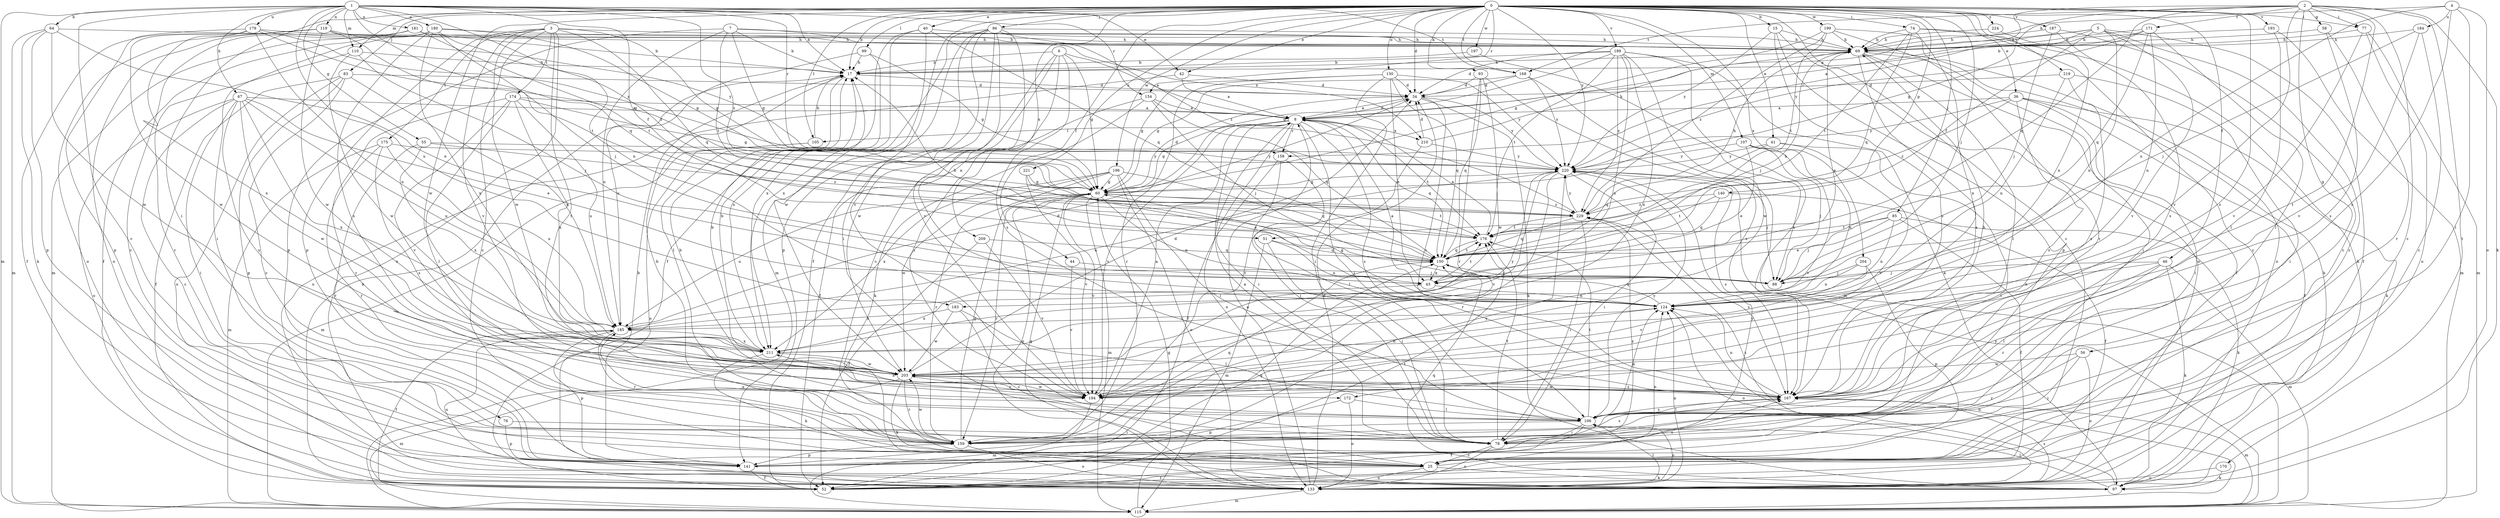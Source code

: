 strict digraph  {
0;
1;
2;
3;
4;
5;
6;
7;
8;
15;
17;
25;
34;
36;
40;
41;
42;
43;
44;
46;
51;
52;
55;
56;
58;
60;
64;
67;
69;
74;
76;
77;
78;
83;
85;
86;
88;
93;
97;
99;
105;
106;
107;
110;
115;
119;
124;
130;
133;
140;
141;
150;
154;
158;
159;
167;
168;
170;
171;
172;
174;
175;
176;
179;
180;
181;
183;
184;
185;
187;
189;
193;
194;
196;
197;
199;
203;
204;
209;
210;
211;
219;
220;
221;
224;
229;
0 -> 15  [label=b];
0 -> 17  [label=b];
0 -> 25  [label=c];
0 -> 34  [label=d];
0 -> 36  [label=e];
0 -> 40  [label=e];
0 -> 41  [label=e];
0 -> 42  [label=e];
0 -> 44  [label=f];
0 -> 46  [label=f];
0 -> 74  [label=i];
0 -> 76  [label=i];
0 -> 77  [label=i];
0 -> 83  [label=j];
0 -> 85  [label=j];
0 -> 86  [label=j];
0 -> 88  [label=j];
0 -> 93  [label=k];
0 -> 99  [label=l];
0 -> 105  [label=l];
0 -> 107  [label=m];
0 -> 110  [label=m];
0 -> 130  [label=o];
0 -> 140  [label=p];
0 -> 154  [label=r];
0 -> 167  [label=s];
0 -> 168  [label=t];
0 -> 187  [label=v];
0 -> 189  [label=v];
0 -> 193  [label=v];
0 -> 194  [label=v];
0 -> 196  [label=w];
0 -> 197  [label=w];
0 -> 199  [label=w];
0 -> 203  [label=w];
0 -> 204  [label=x];
0 -> 209  [label=x];
0 -> 219  [label=y];
0 -> 220  [label=y];
0 -> 221  [label=z];
0 -> 224  [label=z];
1 -> 17  [label=b];
1 -> 25  [label=c];
1 -> 42  [label=e];
1 -> 51  [label=f];
1 -> 55  [label=g];
1 -> 64  [label=h];
1 -> 67  [label=h];
1 -> 110  [label=m];
1 -> 115  [label=m];
1 -> 119  [label=n];
1 -> 124  [label=n];
1 -> 150  [label=q];
1 -> 154  [label=r];
1 -> 158  [label=r];
1 -> 168  [label=t];
1 -> 179  [label=u];
1 -> 180  [label=u];
1 -> 181  [label=u];
1 -> 183  [label=u];
1 -> 229  [label=z];
2 -> 8  [label=a];
2 -> 25  [label=c];
2 -> 56  [label=g];
2 -> 58  [label=g];
2 -> 60  [label=g];
2 -> 77  [label=i];
2 -> 97  [label=k];
2 -> 150  [label=q];
2 -> 168  [label=t];
2 -> 170  [label=t];
2 -> 171  [label=t];
2 -> 172  [label=t];
2 -> 194  [label=v];
3 -> 25  [label=c];
3 -> 60  [label=g];
3 -> 69  [label=h];
3 -> 133  [label=o];
3 -> 141  [label=p];
3 -> 150  [label=q];
3 -> 172  [label=t];
3 -> 174  [label=t];
3 -> 175  [label=t];
3 -> 194  [label=v];
3 -> 203  [label=w];
4 -> 69  [label=h];
4 -> 78  [label=i];
4 -> 133  [label=o];
4 -> 167  [label=s];
4 -> 183  [label=u];
4 -> 184  [label=u];
5 -> 8  [label=a];
5 -> 25  [label=c];
5 -> 51  [label=f];
5 -> 52  [label=f];
5 -> 69  [label=h];
5 -> 124  [label=n];
5 -> 158  [label=r];
5 -> 194  [label=v];
6 -> 8  [label=a];
6 -> 17  [label=b];
6 -> 25  [label=c];
6 -> 60  [label=g];
6 -> 78  [label=i];
6 -> 167  [label=s];
6 -> 203  [label=w];
7 -> 17  [label=b];
7 -> 60  [label=g];
7 -> 69  [label=h];
7 -> 141  [label=p];
7 -> 176  [label=t];
7 -> 185  [label=u];
7 -> 210  [label=x];
8 -> 34  [label=d];
8 -> 60  [label=g];
8 -> 78  [label=i];
8 -> 105  [label=l];
8 -> 106  [label=l];
8 -> 133  [label=o];
8 -> 150  [label=q];
8 -> 158  [label=r];
8 -> 167  [label=s];
8 -> 176  [label=t];
8 -> 194  [label=v];
8 -> 210  [label=x];
15 -> 69  [label=h];
15 -> 133  [label=o];
15 -> 141  [label=p];
15 -> 167  [label=s];
15 -> 220  [label=y];
17 -> 34  [label=d];
17 -> 106  [label=l];
25 -> 52  [label=f];
25 -> 97  [label=k];
25 -> 133  [label=o];
25 -> 220  [label=y];
34 -> 8  [label=a];
34 -> 97  [label=k];
34 -> 167  [label=s];
34 -> 220  [label=y];
36 -> 8  [label=a];
36 -> 52  [label=f];
36 -> 78  [label=i];
36 -> 97  [label=k];
36 -> 167  [label=s];
36 -> 220  [label=y];
36 -> 229  [label=z];
40 -> 52  [label=f];
40 -> 69  [label=h];
40 -> 150  [label=q];
40 -> 203  [label=w];
40 -> 211  [label=x];
41 -> 78  [label=i];
41 -> 150  [label=q];
41 -> 194  [label=v];
41 -> 220  [label=y];
42 -> 8  [label=a];
42 -> 34  [label=d];
42 -> 133  [label=o];
43 -> 124  [label=n];
43 -> 176  [label=t];
43 -> 211  [label=x];
44 -> 88  [label=j];
44 -> 194  [label=v];
46 -> 88  [label=j];
46 -> 97  [label=k];
46 -> 106  [label=l];
46 -> 115  [label=m];
46 -> 124  [label=n];
46 -> 159  [label=r];
51 -> 78  [label=i];
51 -> 115  [label=m];
51 -> 124  [label=n];
51 -> 150  [label=q];
52 -> 17  [label=b];
52 -> 150  [label=q];
52 -> 176  [label=t];
55 -> 159  [label=r];
55 -> 211  [label=x];
55 -> 220  [label=y];
55 -> 229  [label=z];
56 -> 78  [label=i];
56 -> 133  [label=o];
56 -> 159  [label=r];
56 -> 203  [label=w];
58 -> 69  [label=h];
58 -> 159  [label=r];
58 -> 167  [label=s];
60 -> 34  [label=d];
60 -> 115  [label=m];
60 -> 124  [label=n];
60 -> 133  [label=o];
60 -> 159  [label=r];
60 -> 176  [label=t];
60 -> 185  [label=u];
60 -> 194  [label=v];
60 -> 229  [label=z];
64 -> 43  [label=e];
64 -> 69  [label=h];
64 -> 97  [label=k];
64 -> 115  [label=m];
64 -> 141  [label=p];
64 -> 203  [label=w];
67 -> 8  [label=a];
67 -> 25  [label=c];
67 -> 43  [label=e];
67 -> 78  [label=i];
67 -> 133  [label=o];
67 -> 167  [label=s];
67 -> 185  [label=u];
67 -> 203  [label=w];
67 -> 211  [label=x];
69 -> 17  [label=b];
69 -> 43  [label=e];
69 -> 52  [label=f];
69 -> 78  [label=i];
69 -> 106  [label=l];
69 -> 167  [label=s];
74 -> 25  [label=c];
74 -> 69  [label=h];
74 -> 97  [label=k];
74 -> 150  [label=q];
74 -> 176  [label=t];
74 -> 211  [label=x];
76 -> 78  [label=i];
76 -> 141  [label=p];
77 -> 69  [label=h];
77 -> 115  [label=m];
77 -> 133  [label=o];
77 -> 194  [label=v];
78 -> 8  [label=a];
78 -> 25  [label=c];
78 -> 133  [label=o];
78 -> 167  [label=s];
78 -> 176  [label=t];
83 -> 25  [label=c];
83 -> 34  [label=d];
83 -> 52  [label=f];
83 -> 133  [label=o];
83 -> 141  [label=p];
83 -> 185  [label=u];
85 -> 43  [label=e];
85 -> 52  [label=f];
85 -> 88  [label=j];
85 -> 97  [label=k];
85 -> 124  [label=n];
85 -> 176  [label=t];
86 -> 52  [label=f];
86 -> 69  [label=h];
86 -> 78  [label=i];
86 -> 115  [label=m];
86 -> 124  [label=n];
86 -> 141  [label=p];
86 -> 194  [label=v];
86 -> 211  [label=x];
86 -> 229  [label=z];
93 -> 34  [label=d];
93 -> 115  [label=m];
93 -> 150  [label=q];
93 -> 159  [label=r];
93 -> 203  [label=w];
97 -> 69  [label=h];
97 -> 106  [label=l];
97 -> 150  [label=q];
97 -> 229  [label=z];
99 -> 17  [label=b];
99 -> 60  [label=g];
99 -> 185  [label=u];
99 -> 211  [label=x];
105 -> 17  [label=b];
105 -> 115  [label=m];
105 -> 133  [label=o];
106 -> 17  [label=b];
106 -> 52  [label=f];
106 -> 78  [label=i];
106 -> 124  [label=n];
106 -> 133  [label=o];
106 -> 159  [label=r];
106 -> 167  [label=s];
106 -> 176  [label=t];
106 -> 220  [label=y];
107 -> 43  [label=e];
107 -> 88  [label=j];
107 -> 124  [label=n];
107 -> 194  [label=v];
107 -> 220  [label=y];
110 -> 17  [label=b];
110 -> 88  [label=j];
110 -> 159  [label=r];
110 -> 203  [label=w];
115 -> 60  [label=g];
115 -> 124  [label=n];
115 -> 220  [label=y];
119 -> 52  [label=f];
119 -> 69  [label=h];
119 -> 133  [label=o];
119 -> 176  [label=t];
119 -> 203  [label=w];
119 -> 220  [label=y];
124 -> 8  [label=a];
124 -> 60  [label=g];
124 -> 133  [label=o];
124 -> 150  [label=q];
124 -> 185  [label=u];
130 -> 34  [label=d];
130 -> 43  [label=e];
130 -> 60  [label=g];
130 -> 78  [label=i];
130 -> 150  [label=q];
130 -> 159  [label=r];
130 -> 220  [label=y];
133 -> 8  [label=a];
133 -> 34  [label=d];
133 -> 60  [label=g];
133 -> 106  [label=l];
133 -> 115  [label=m];
133 -> 124  [label=n];
133 -> 167  [label=s];
133 -> 185  [label=u];
140 -> 52  [label=f];
140 -> 150  [label=q];
140 -> 176  [label=t];
140 -> 229  [label=z];
141 -> 17  [label=b];
141 -> 52  [label=f];
141 -> 124  [label=n];
141 -> 167  [label=s];
141 -> 220  [label=y];
141 -> 229  [label=z];
150 -> 17  [label=b];
150 -> 43  [label=e];
150 -> 69  [label=h];
150 -> 88  [label=j];
150 -> 176  [label=t];
154 -> 8  [label=a];
154 -> 52  [label=f];
154 -> 88  [label=j];
154 -> 97  [label=k];
154 -> 150  [label=q];
158 -> 52  [label=f];
158 -> 78  [label=i];
158 -> 106  [label=l];
159 -> 17  [label=b];
159 -> 60  [label=g];
159 -> 133  [label=o];
159 -> 141  [label=p];
159 -> 150  [label=q];
159 -> 185  [label=u];
159 -> 203  [label=w];
167 -> 69  [label=h];
167 -> 106  [label=l];
167 -> 115  [label=m];
167 -> 124  [label=n];
167 -> 203  [label=w];
168 -> 34  [label=d];
168 -> 60  [label=g];
168 -> 167  [label=s];
168 -> 220  [label=y];
170 -> 97  [label=k];
170 -> 133  [label=o];
171 -> 17  [label=b];
171 -> 69  [label=h];
171 -> 106  [label=l];
171 -> 124  [label=n];
171 -> 150  [label=q];
171 -> 220  [label=y];
172 -> 106  [label=l];
172 -> 133  [label=o];
172 -> 141  [label=p];
174 -> 8  [label=a];
174 -> 60  [label=g];
174 -> 106  [label=l];
174 -> 159  [label=r];
174 -> 185  [label=u];
174 -> 194  [label=v];
174 -> 211  [label=x];
175 -> 115  [label=m];
175 -> 159  [label=r];
175 -> 167  [label=s];
175 -> 185  [label=u];
175 -> 220  [label=y];
176 -> 8  [label=a];
176 -> 150  [label=q];
179 -> 60  [label=g];
179 -> 69  [label=h];
179 -> 141  [label=p];
179 -> 185  [label=u];
179 -> 203  [label=w];
179 -> 211  [label=x];
179 -> 220  [label=y];
180 -> 52  [label=f];
180 -> 60  [label=g];
180 -> 69  [label=h];
180 -> 78  [label=i];
180 -> 88  [label=j];
180 -> 115  [label=m];
180 -> 167  [label=s];
180 -> 211  [label=x];
180 -> 229  [label=z];
181 -> 17  [label=b];
181 -> 25  [label=c];
181 -> 69  [label=h];
181 -> 133  [label=o];
181 -> 176  [label=t];
183 -> 25  [label=c];
183 -> 106  [label=l];
183 -> 185  [label=u];
183 -> 203  [label=w];
184 -> 25  [label=c];
184 -> 69  [label=h];
184 -> 88  [label=j];
184 -> 194  [label=v];
185 -> 34  [label=d];
185 -> 52  [label=f];
185 -> 141  [label=p];
185 -> 159  [label=r];
185 -> 211  [label=x];
187 -> 25  [label=c];
187 -> 69  [label=h];
187 -> 88  [label=j];
187 -> 167  [label=s];
189 -> 17  [label=b];
189 -> 34  [label=d];
189 -> 60  [label=g];
189 -> 97  [label=k];
189 -> 167  [label=s];
189 -> 176  [label=t];
189 -> 185  [label=u];
189 -> 203  [label=w];
189 -> 211  [label=x];
189 -> 229  [label=z];
193 -> 69  [label=h];
193 -> 106  [label=l];
193 -> 115  [label=m];
194 -> 8  [label=a];
194 -> 115  [label=m];
194 -> 203  [label=w];
194 -> 211  [label=x];
196 -> 60  [label=g];
196 -> 106  [label=l];
196 -> 133  [label=o];
196 -> 150  [label=q];
196 -> 159  [label=r];
196 -> 203  [label=w];
196 -> 211  [label=x];
197 -> 17  [label=b];
197 -> 88  [label=j];
199 -> 60  [label=g];
199 -> 69  [label=h];
199 -> 133  [label=o];
199 -> 159  [label=r];
199 -> 176  [label=t];
199 -> 229  [label=z];
203 -> 17  [label=b];
203 -> 34  [label=d];
203 -> 97  [label=k];
203 -> 115  [label=m];
203 -> 124  [label=n];
203 -> 159  [label=r];
203 -> 167  [label=s];
203 -> 194  [label=v];
204 -> 88  [label=j];
204 -> 124  [label=n];
204 -> 141  [label=p];
204 -> 194  [label=v];
209 -> 52  [label=f];
209 -> 150  [label=q];
209 -> 194  [label=v];
210 -> 34  [label=d];
210 -> 69  [label=h];
210 -> 194  [label=v];
210 -> 220  [label=y];
211 -> 17  [label=b];
211 -> 97  [label=k];
211 -> 203  [label=w];
211 -> 220  [label=y];
219 -> 34  [label=d];
219 -> 78  [label=i];
219 -> 124  [label=n];
219 -> 167  [label=s];
220 -> 60  [label=g];
220 -> 78  [label=i];
220 -> 88  [label=j];
220 -> 159  [label=r];
220 -> 167  [label=s];
220 -> 185  [label=u];
220 -> 194  [label=v];
221 -> 43  [label=e];
221 -> 60  [label=g];
221 -> 194  [label=v];
224 -> 69  [label=h];
224 -> 124  [label=n];
229 -> 69  [label=h];
229 -> 78  [label=i];
229 -> 150  [label=q];
229 -> 167  [label=s];
229 -> 176  [label=t];
229 -> 220  [label=y];
}
